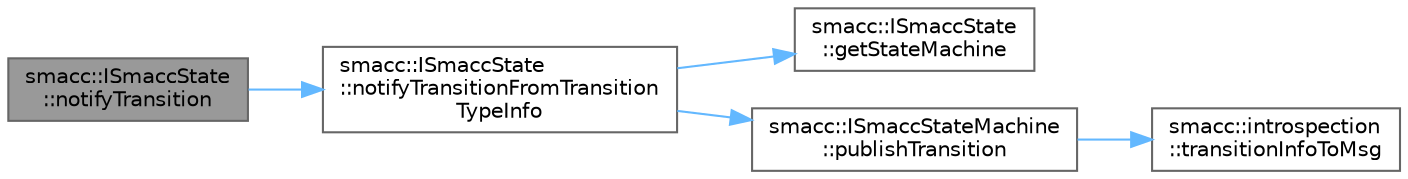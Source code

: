 digraph "smacc::ISmaccState::notifyTransition"
{
 // LATEX_PDF_SIZE
  bgcolor="transparent";
  edge [fontname=Helvetica,fontsize=10,labelfontname=Helvetica,labelfontsize=10];
  node [fontname=Helvetica,fontsize=10,shape=box,height=0.2,width=0.4];
  rankdir="LR";
  Node1 [label="smacc::ISmaccState\l::notifyTransition",height=0.2,width=0.4,color="gray40", fillcolor="grey60", style="filled", fontcolor="black",tooltip=" "];
  Node1 -> Node2 [color="steelblue1",style="solid"];
  Node2 [label="smacc::ISmaccState\l::notifyTransitionFromTransition\lTypeInfo",height=0.2,width=0.4,color="grey40", fillcolor="white", style="filled",URL="$classsmacc_1_1ISmaccState.html#acb3dd7d402c634004ae3b67a01169438",tooltip=" "];
  Node2 -> Node3 [color="steelblue1",style="solid"];
  Node3 [label="smacc::ISmaccState\l::getStateMachine",height=0.2,width=0.4,color="grey40", fillcolor="white", style="filled",URL="$classsmacc_1_1ISmaccState.html#a99ccacd52b422f9ee53cf892f6204618",tooltip=" "];
  Node2 -> Node4 [color="steelblue1",style="solid"];
  Node4 [label="smacc::ISmaccStateMachine\l::publishTransition",height=0.2,width=0.4,color="grey40", fillcolor="white", style="filled",URL="$classsmacc_1_1ISmaccStateMachine.html#a06cc53c282c93692829b6efd28e315f4",tooltip=" "];
  Node4 -> Node5 [color="steelblue1",style="solid"];
  Node5 [label="smacc::introspection\l::transitionInfoToMsg",height=0.2,width=0.4,color="grey40", fillcolor="white", style="filled",URL="$namespacesmacc_1_1introspection.html#a6c1b51c4d44fd5e41fe218f1ee150681",tooltip=" "];
}

